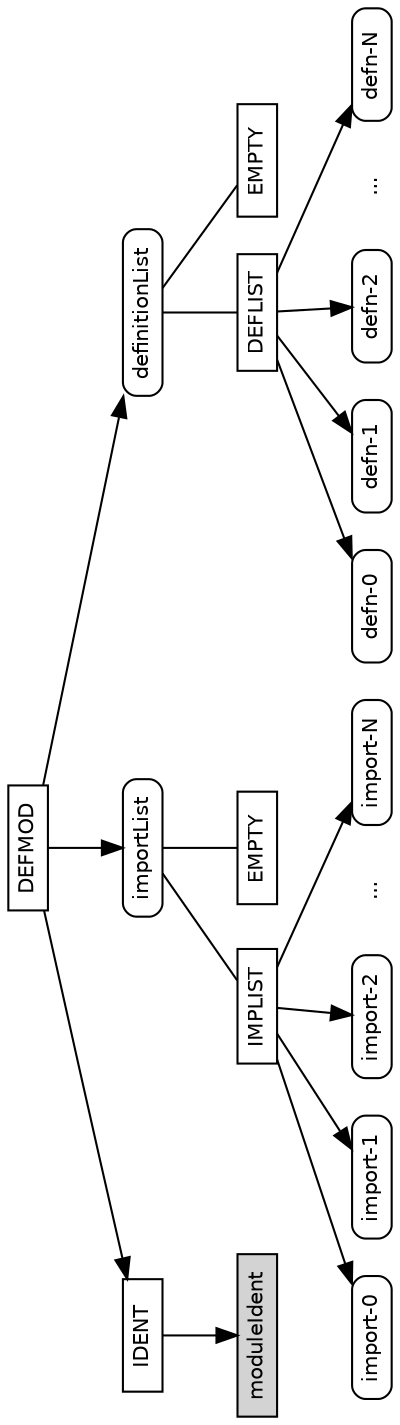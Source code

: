 /* AST node diagram generator script collection for M2C, M2J and M2Sharp.
 *
 * Copyright (c) 2016 The Modula-2 Software Foundation
 *
 * Author & Maintainer: Benjamin Kowarsch <org.m2sf>
 *
 * @synopsis
 *
 * The M2C, M2J and M2Sharp compilers are multi-dialect Modula-2 translators
 * and compilers respectively targeting C99, Java/JVM and C#/CLR, sharing a
 * common abstract syntax tree (AST) specification.
 *
 * The AST node diagram generator script collection consists of Graphviz DOT
 * descriptions for all AST node types of the common AST specification.
 *
 * The Graphviz dot utility is required to generate the diagrams. 
 * It may be obtained from http://www.graphviz.org/download.php.
 *
 * @repository
 *
 * https://github.com/m2sf/m2-ast-node-diagrams
 *
 * @file
 *
 * defmod.dot
 *
 * DEFMOD node diagram.
 *
 * Usage: $ dot defmod.dot -Tps > defmod.ps
 *
 * @license
 *
 * This is free software: you can redistribute and/or modify it under the
 * terms of the GNU Lesser General Public License (LGPL) either version 2.1
 * or at your choice version 3 as published by the Free Software Foundation.
 * However, you may not alter the copyright, author and license information.
 *
 * It is distributed in the hope that it will be useful,  but WITHOUT
 * ANY WARRANTY; without even the implied warranty of MERCHANTABILITY or
 * FITNESS FOR A PARTICULAR PURPOSE.  Read the license for more details.
 *
 * You should have received a copy of the GNU Lesser General Public License.
 * If not, see <https://www.gnu.org/copyleft/lesser.html>.
 *
 * NB: Components in the domain part of email addresses are in reverse order.
 */

/*** Definition Module Node ***/

digraph DEFMOD {
  graph [orientation=landscape,fontname=helvetica];
  node [fontname=helvetica,fontsize=10,shape=box,height=0.25];
    
  DEFMOD -> id0;
  id0 [label="IDENT"];
  id0 -> moduleIdent;
  moduleIdent [style=filled,fillcolor=lightgrey];
  
  node [style=invis]; edge [style=invis];
  DEFMOD -> ___veryLongDummy0___;
  node [style=solid]; edge [style=solid];
  
  DEFMOD -> importList;
  
  node [style=invis]; edge [style=invis];
  DEFMOD -> ___veryLongDummy1___;
  node [style=solid]; edge [style=solid];
  
  DEFMOD -> definitionList;
  
  node [style=solid];
  edge [arrowhead=none];
  importList [style=rounded];
  importList -> { IMPLIST empty0 };
  empty0 [label="EMPTY"];
  edge [arrowhead=normal];
  
  node [style=rounded];
  IMPLIST -> { imp0 imp1 imp2 };
  edge [style=invis]; node [width=0]; nodesep=0;
  IMPLIST -> ellipsis0;
  edge [style=solid]; node [width=0.75]; nodesep=0.25;
  IMPLIST -> impN;
  imp0 [label="import-0"];
  imp1 [label="import-1"];
  imp2 [label="import-2"];
  ellipsis0 [label="..."];
  ellipsis0 [shape=none];
  impN [label="import-N"];
  
  node [style=solid];
  edge [arrowhead=none];
  definitionList [style=rounded];
  definitionList -> { DEFLIST empty1 };
  empty1 [label="EMPTY"];
  edge [arrowhead=normal];
    
  node [style=rounded];
  DEFLIST -> { defn0 defn1 defn2 };
  edge [style=invis]; node [width=0]; nodesep=0;
  DEFLIST -> ellipsis1;
  edge [style=solid]; node [width=0.75]; nodesep=0.25;
  DEFLIST -> defnN;
  defn0 [label="defn-0"];
  defn1 [label="defn-1"];
  defn2 [label="defn-2"];
  ellipsis1 [label="..."];
  ellipsis1 [shape=none];
  defnN [label="defn-N"];
}

/* END OF FILE */